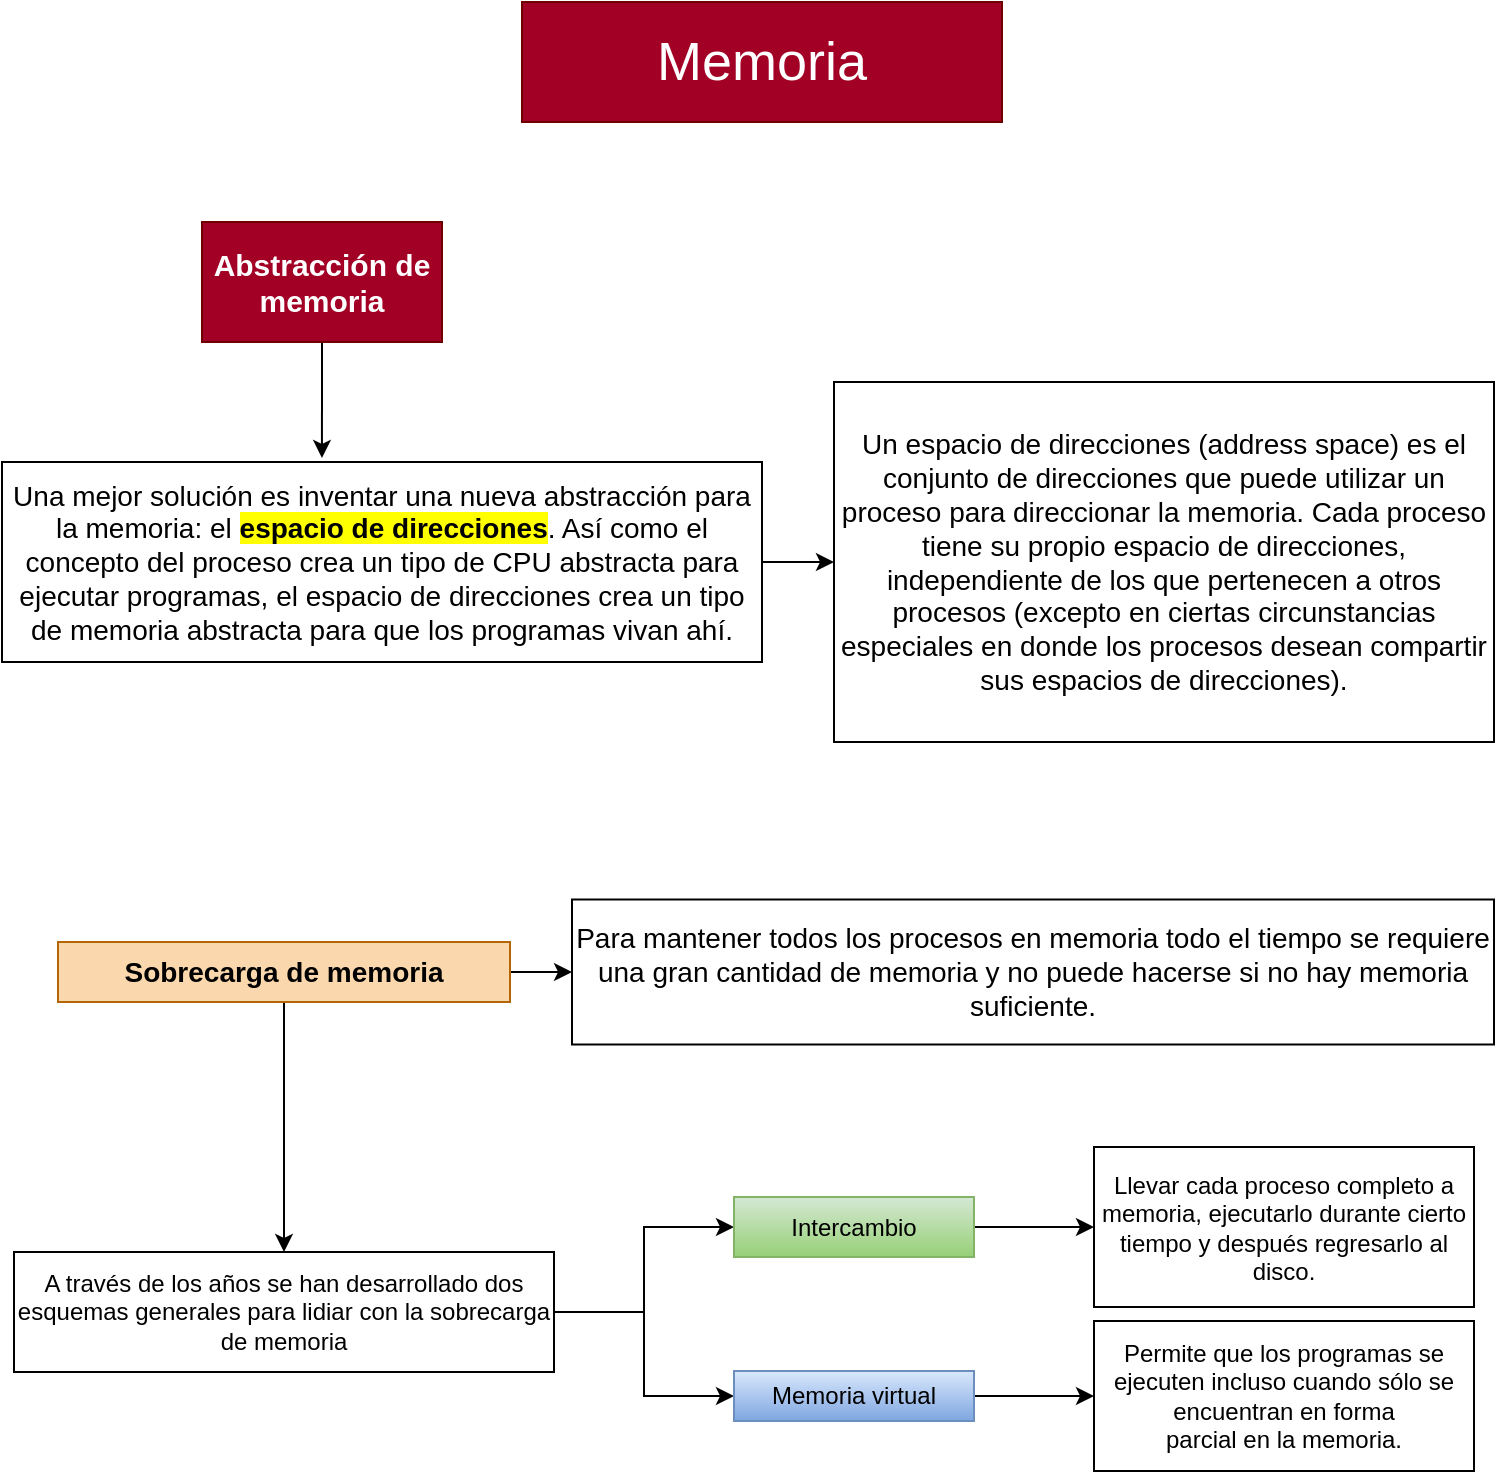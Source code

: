 <mxfile version="21.3.2" type="github" pages="5">
  <diagram id="xX3T-Diw_sW6EzM1j-1P" name="Página-0">
    <mxGraphModel dx="839" dy="492" grid="1" gridSize="10" guides="1" tooltips="1" connect="1" arrows="1" fold="1" page="1" pageScale="1" pageWidth="827" pageHeight="1169" math="0" shadow="0">
      <root>
        <mxCell id="0" />
        <mxCell id="1" parent="0" />
        <mxCell id="rwA8NQrtSgX2U3dSOrHM-6" style="edgeStyle=orthogonalEdgeStyle;rounded=0;orthogonalLoop=1;jettySize=auto;html=1;exitX=1;exitY=0.5;exitDx=0;exitDy=0;" parent="1" source="rwA8NQrtSgX2U3dSOrHM-2" target="rwA8NQrtSgX2U3dSOrHM-5" edge="1">
          <mxGeometry relative="1" as="geometry" />
        </mxCell>
        <mxCell id="rwA8NQrtSgX2U3dSOrHM-2" value="Una mejor solución es inventar una nueva abstracción para la memoria: el &lt;b style=&quot;background-color: rgb(255, 255, 0);&quot;&gt;espacio de direcciones&lt;/b&gt;. Así como el concepto del proceso crea un tipo de CPU abstracta para ejecutar programas, el espacio de direcciones crea un tipo de memoria abstracta para que los programas vivan ahí. &lt;br&gt;" style="text;html=1;strokeColor=default;fillColor=default;align=center;verticalAlign=middle;whiteSpace=wrap;rounded=0;fontSize=14;" parent="1" vertex="1">
          <mxGeometry x="34" y="260" width="380" height="100" as="geometry" />
        </mxCell>
        <mxCell id="rwA8NQrtSgX2U3dSOrHM-7" style="edgeStyle=orthogonalEdgeStyle;rounded=0;orthogonalLoop=1;jettySize=auto;html=1;exitX=0.5;exitY=1;exitDx=0;exitDy=0;entryX=0.421;entryY=-0.02;entryDx=0;entryDy=0;entryPerimeter=0;" parent="1" source="rwA8NQrtSgX2U3dSOrHM-3" target="rwA8NQrtSgX2U3dSOrHM-2" edge="1">
          <mxGeometry relative="1" as="geometry" />
        </mxCell>
        <mxCell id="rwA8NQrtSgX2U3dSOrHM-3" value="Abstracción de memoria" style="rounded=0;whiteSpace=wrap;html=1;fillColor=#a20025;fontColor=#ffffff;strokeColor=#6F0000;fontStyle=1;fontSize=15;" parent="1" vertex="1">
          <mxGeometry x="134" y="140" width="120" height="60" as="geometry" />
        </mxCell>
        <mxCell id="rwA8NQrtSgX2U3dSOrHM-5" value="Un&amp;nbsp;espacio de direcciones&amp;nbsp;&lt;span style=&quot;border-color: var(--border-color);&quot; class=&quot;fontstyle0&quot;&gt;(&lt;/span&gt;&lt;span style=&quot;border-color: var(--border-color);&quot; class=&quot;fontstyle3&quot;&gt;address space&lt;/span&gt;&lt;span style=&quot;border-color: var(--border-color);&quot; class=&quot;fontstyle0&quot;&gt;) es el conjunto de direcciones que puede utilizar un proceso para direccionar la memoria. Cada proceso tiene su propio espacio de direcciones, independiente de los que pertenecen a otros procesos (excepto en ciertas circunstancias especiales en donde los procesos desean compartir sus espacios de direcciones).&lt;/span&gt;" style="text;html=1;strokeColor=default;fillColor=default;align=center;verticalAlign=middle;whiteSpace=wrap;rounded=0;fontSize=14;" parent="1" vertex="1">
          <mxGeometry x="450" y="220" width="330" height="180" as="geometry" />
        </mxCell>
        <mxCell id="rwA8NQrtSgX2U3dSOrHM-8" value="&lt;font style=&quot;font-size: 27px;&quot;&gt;Memoria&lt;/font&gt;" style="rounded=0;whiteSpace=wrap;html=1;fillColor=#a20025;fontColor=#ffffff;strokeColor=#6F0000;" parent="1" vertex="1">
          <mxGeometry x="294" y="30" width="240" height="60" as="geometry" />
        </mxCell>
        <mxCell id="31qnCGlo_nlkCCPrF5Vb-4" value="" style="edgeStyle=orthogonalEdgeStyle;rounded=0;orthogonalLoop=1;jettySize=auto;html=1;" edge="1" parent="1" source="31qnCGlo_nlkCCPrF5Vb-1" target="31qnCGlo_nlkCCPrF5Vb-3">
          <mxGeometry relative="1" as="geometry" />
        </mxCell>
        <mxCell id="31qnCGlo_nlkCCPrF5Vb-6" value="" style="edgeStyle=orthogonalEdgeStyle;rounded=0;orthogonalLoop=1;jettySize=auto;html=1;" edge="1" parent="1" source="31qnCGlo_nlkCCPrF5Vb-1" target="31qnCGlo_nlkCCPrF5Vb-5">
          <mxGeometry relative="1" as="geometry" />
        </mxCell>
        <mxCell id="31qnCGlo_nlkCCPrF5Vb-1" value="A través de los años se han desarrollado dos esquemas generales para lidiar con la sobrecarga de memoria &lt;br/&gt;" style="rounded=0;whiteSpace=wrap;html=1;" vertex="1" parent="1">
          <mxGeometry x="40" y="655" width="270" height="60" as="geometry" />
        </mxCell>
        <mxCell id="31qnCGlo_nlkCCPrF5Vb-12" value="" style="edgeStyle=orthogonalEdgeStyle;rounded=0;orthogonalLoop=1;jettySize=auto;html=1;" edge="1" parent="1" source="31qnCGlo_nlkCCPrF5Vb-2" target="31qnCGlo_nlkCCPrF5Vb-11">
          <mxGeometry relative="1" as="geometry" />
        </mxCell>
        <mxCell id="31qnCGlo_nlkCCPrF5Vb-13" style="edgeStyle=orthogonalEdgeStyle;rounded=0;orthogonalLoop=1;jettySize=auto;html=1;exitX=0.5;exitY=1;exitDx=0;exitDy=0;entryX=0.5;entryY=0;entryDx=0;entryDy=0;" edge="1" parent="1" source="31qnCGlo_nlkCCPrF5Vb-2" target="31qnCGlo_nlkCCPrF5Vb-1">
          <mxGeometry relative="1" as="geometry" />
        </mxCell>
        <mxCell id="31qnCGlo_nlkCCPrF5Vb-2" value="Sobrecarga de memoria" style="text;html=1;strokeColor=#b46504;fillColor=#fad7ac;align=center;verticalAlign=middle;whiteSpace=wrap;rounded=0;fontSize=14;fontStyle=1" vertex="1" parent="1">
          <mxGeometry x="62" y="500" width="226" height="30" as="geometry" />
        </mxCell>
        <mxCell id="31qnCGlo_nlkCCPrF5Vb-8" style="edgeStyle=orthogonalEdgeStyle;rounded=0;orthogonalLoop=1;jettySize=auto;html=1;exitX=1;exitY=0.5;exitDx=0;exitDy=0;" edge="1" parent="1" source="31qnCGlo_nlkCCPrF5Vb-3" target="31qnCGlo_nlkCCPrF5Vb-7">
          <mxGeometry relative="1" as="geometry" />
        </mxCell>
        <mxCell id="31qnCGlo_nlkCCPrF5Vb-3" value="Intercambio" style="whiteSpace=wrap;html=1;rounded=0;fillColor=#d5e8d4;strokeColor=#82b366;gradientColor=#97d077;" vertex="1" parent="1">
          <mxGeometry x="400" y="627.5" width="120" height="30" as="geometry" />
        </mxCell>
        <mxCell id="31qnCGlo_nlkCCPrF5Vb-10" style="edgeStyle=orthogonalEdgeStyle;rounded=0;orthogonalLoop=1;jettySize=auto;html=1;exitX=1;exitY=0.5;exitDx=0;exitDy=0;" edge="1" parent="1" source="31qnCGlo_nlkCCPrF5Vb-5" target="31qnCGlo_nlkCCPrF5Vb-9">
          <mxGeometry relative="1" as="geometry" />
        </mxCell>
        <mxCell id="31qnCGlo_nlkCCPrF5Vb-5" value="Memoria virtual" style="whiteSpace=wrap;html=1;rounded=0;fillColor=#dae8fc;strokeColor=#6c8ebf;gradientColor=#7ea6e0;" vertex="1" parent="1">
          <mxGeometry x="400" y="714.5" width="120" height="25" as="geometry" />
        </mxCell>
        <mxCell id="31qnCGlo_nlkCCPrF5Vb-7" value="Llevar cada proceso completo a memoria, ejecutarlo durante cierto tiempo y después regresarlo al disco." style="whiteSpace=wrap;html=1;rounded=0;" vertex="1" parent="1">
          <mxGeometry x="580" y="602.5" width="190" height="80" as="geometry" />
        </mxCell>
        <mxCell id="31qnCGlo_nlkCCPrF5Vb-9" value="Permite que los programas se ejecuten incluso cuando sólo se encuentran en forma&lt;br&gt;parcial en la memoria. " style="whiteSpace=wrap;html=1;rounded=0;" vertex="1" parent="1">
          <mxGeometry x="580" y="689.5" width="190" height="75" as="geometry" />
        </mxCell>
        <mxCell id="31qnCGlo_nlkCCPrF5Vb-11" value="Para mantener todos los procesos en memoria todo el tiempo se requiere una gran cantidad de memoria y no puede hacerse si no hay memoria suficiente." style="whiteSpace=wrap;html=1;fontSize=14;rounded=0;fontStyle=0;fillColor=default;" vertex="1" parent="1">
          <mxGeometry x="319" y="478.75" width="461" height="72.5" as="geometry" />
        </mxCell>
      </root>
    </mxGraphModel>
  </diagram>
  <diagram name="Página-1" id="Nm0uC9RnBJCZ1rB6JZC-">
    <mxGraphModel dx="839" dy="492" grid="1" gridSize="10" guides="1" tooltips="1" connect="1" arrows="1" fold="1" page="1" pageScale="1" pageWidth="827" pageHeight="1169" math="0" shadow="0">
      <root>
        <mxCell id="0" />
        <mxCell id="1" parent="0" />
        <mxCell id="eljkDkrcAiI4HZhlrct5-1" value="&lt;font style=&quot;font-size: 20px;&quot;&gt;&lt;b style=&quot;font-size: 20px;&quot;&gt;&lt;span style=&quot;font-size: 20px;&quot;&gt;Administración de memoria&lt;/span&gt;&lt;/b&gt;&lt;/font&gt;" style="text;html=1;strokeColor=#6F0000;fillColor=#a20025;align=center;verticalAlign=middle;whiteSpace=wrap;rounded=0;fontColor=#ffffff;fontSize=20;" parent="1" vertex="1">
          <mxGeometry x="220" y="40" width="371" height="50" as="geometry" />
        </mxCell>
        <mxCell id="eljkDkrcAiI4HZhlrct5-4" style="edgeStyle=orthogonalEdgeStyle;rounded=0;orthogonalLoop=1;jettySize=auto;html=1;exitX=1;exitY=0.5;exitDx=0;exitDy=0;" parent="1" source="eljkDkrcAiI4HZhlrct5-2" target="eljkDkrcAiI4HZhlrct5-3" edge="1">
          <mxGeometry relative="1" as="geometry" />
        </mxCell>
        <mxCell id="eljkDkrcAiI4HZhlrct5-2" value="Memoria virtual" style="rounded=0;whiteSpace=wrap;html=1;fillColor=#fad7ac;strokeColor=#b46504;fontSize=14;fontStyle=1" parent="1" vertex="1">
          <mxGeometry x="40" y="120" width="120" height="40" as="geometry" />
        </mxCell>
        <mxCell id="s4GA2nrKIdpl0DyFK8-1-7" style="edgeStyle=orthogonalEdgeStyle;rounded=0;orthogonalLoop=1;jettySize=auto;html=1;exitX=1;exitY=0.5;exitDx=0;exitDy=0;" edge="1" parent="1" source="eljkDkrcAiI4HZhlrct5-3" target="m4izKbtvh7duc2V27hQV-2">
          <mxGeometry relative="1" as="geometry" />
        </mxCell>
        <mxCell id="eljkDkrcAiI4HZhlrct5-3" value="Cada programa tiene su propio espacio de direcciones, el cual se divide en trozos llamados &lt;b style=&quot;font-size: 13px;&quot;&gt;&lt;span style=&quot;background-color: rgb(255, 255, 0); font-size: 13px;&quot;&gt;páginas&lt;/span&gt;.&lt;/b&gt;&amp;nbsp;" style="rounded=0;whiteSpace=wrap;html=1;fontSize=13;" parent="1" vertex="1">
          <mxGeometry x="210" y="115" width="260" height="50" as="geometry" />
        </mxCell>
        <mxCell id="m4izKbtvh7duc2V27hQV-1" value="Cuando el programa hace referencia a una parte de su espacio de direcciones que &lt;span class=&quot;fontstyle2&quot; style=&quot;font-size: 13px;&quot;&gt;no &lt;/span&gt;&lt;span class=&quot;fontstyle0&quot; style=&quot;font-size: 13px;&quot;&gt;está en la memoria física, el sistema operativo recibe una alerta para buscar la parte faltante y volver a ejecutar la instrucción que falló&lt;/span&gt; " style="rounded=0;whiteSpace=wrap;html=1;fontSize=13;" vertex="1" parent="1">
          <mxGeometry x="150" y="187.5" width="320" height="100" as="geometry" />
        </mxCell>
        <mxCell id="s4GA2nrKIdpl0DyFK8-1-8" style="edgeStyle=orthogonalEdgeStyle;rounded=0;orthogonalLoop=1;jettySize=auto;html=1;exitX=0.5;exitY=1;exitDx=0;exitDy=0;entryX=0.5;entryY=0;entryDx=0;entryDy=0;" edge="1" parent="1" source="m4izKbtvh7duc2V27hQV-2" target="m4izKbtvh7duc2V27hQV-4">
          <mxGeometry relative="1" as="geometry" />
        </mxCell>
        <mxCell id="m4izKbtvh7duc2V27hQV-2" value="Cada página es un rango contiguo de direcciones &lt;br style=&quot;font-size: 13px;&quot;&gt;" style="rounded=0;whiteSpace=wrap;html=1;fontSize=13;" vertex="1" parent="1">
          <mxGeometry x="540" y="115" width="180" height="50" as="geometry" />
        </mxCell>
        <mxCell id="s4GA2nrKIdpl0DyFK8-1-9" style="edgeStyle=orthogonalEdgeStyle;rounded=0;orthogonalLoop=1;jettySize=auto;html=1;exitX=0;exitY=0.5;exitDx=0;exitDy=0;entryX=1;entryY=0.5;entryDx=0;entryDy=0;" edge="1" parent="1" source="m4izKbtvh7duc2V27hQV-4" target="m4izKbtvh7duc2V27hQV-1">
          <mxGeometry relative="1" as="geometry" />
        </mxCell>
        <mxCell id="m4izKbtvh7duc2V27hQV-4" value="Se asocian a la memoria física, pero no todas tienen que estar en la memoria física para poder ejecutar el programa " style="rounded=0;whiteSpace=wrap;html=1;fontSize=13;" vertex="1" parent="1">
          <mxGeometry x="520" y="200" width="215" height="75" as="geometry" />
        </mxCell>
        <mxCell id="sJCHCwhLiSYqByzaOlav-3" value="" style="shape=cylinder3;whiteSpace=wrap;html=1;boundedLbl=1;backgroundOutline=1;size=15;" vertex="1" parent="1">
          <mxGeometry x="200" y="520" width="60" height="80" as="geometry" />
        </mxCell>
        <mxCell id="sJCHCwhLiSYqByzaOlav-4" value="" style="endArrow=none;dashed=1;html=1;dashPattern=1 3;strokeWidth=2;rounded=0;" edge="1" parent="1">
          <mxGeometry width="50" height="50" relative="1" as="geometry">
            <mxPoint x="170" y="640" as="sourcePoint" />
            <mxPoint x="200" y="585" as="targetPoint" />
          </mxGeometry>
        </mxCell>
        <mxCell id="sJCHCwhLiSYqByzaOlav-5" value="" style="endArrow=none;dashed=1;html=1;dashPattern=1 3;strokeWidth=2;rounded=0;" edge="1" parent="1">
          <mxGeometry width="50" height="50" relative="1" as="geometry">
            <mxPoint x="290" y="640" as="sourcePoint" />
            <mxPoint x="260" y="585" as="targetPoint" />
          </mxGeometry>
        </mxCell>
        <mxCell id="sJCHCwhLiSYqByzaOlav-6" value="" style="whiteSpace=wrap;html=1;aspect=fixed;" vertex="1" parent="1">
          <mxGeometry x="170" y="640" width="120" height="120" as="geometry" />
        </mxCell>
        <mxCell id="sJCHCwhLiSYqByzaOlav-7" value="" style="endArrow=none;html=1;rounded=0;" edge="1" parent="1">
          <mxGeometry width="50" height="50" relative="1" as="geometry">
            <mxPoint x="170" y="660" as="sourcePoint" />
            <mxPoint x="290" y="660" as="targetPoint" />
          </mxGeometry>
        </mxCell>
        <mxCell id="sJCHCwhLiSYqByzaOlav-8" value="" style="endArrow=none;html=1;rounded=0;" edge="1" parent="1">
          <mxGeometry width="50" height="50" relative="1" as="geometry">
            <mxPoint x="169.5" y="680" as="sourcePoint" />
            <mxPoint x="289.5" y="680" as="targetPoint" />
          </mxGeometry>
        </mxCell>
        <mxCell id="sJCHCwhLiSYqByzaOlav-9" value="" style="endArrow=none;html=1;rounded=0;" edge="1" parent="1">
          <mxGeometry width="50" height="50" relative="1" as="geometry">
            <mxPoint x="170" y="699.5" as="sourcePoint" />
            <mxPoint x="290" y="699.5" as="targetPoint" />
          </mxGeometry>
        </mxCell>
        <mxCell id="sJCHCwhLiSYqByzaOlav-10" value="" style="endArrow=none;html=1;rounded=0;" edge="1" parent="1">
          <mxGeometry width="50" height="50" relative="1" as="geometry">
            <mxPoint x="170" y="720" as="sourcePoint" />
            <mxPoint x="290" y="720" as="targetPoint" />
          </mxGeometry>
        </mxCell>
        <mxCell id="sJCHCwhLiSYqByzaOlav-11" value="" style="endArrow=none;html=1;rounded=0;" edge="1" parent="1">
          <mxGeometry width="50" height="50" relative="1" as="geometry">
            <mxPoint x="170" y="740" as="sourcePoint" />
            <mxPoint x="290" y="740" as="targetPoint" />
          </mxGeometry>
        </mxCell>
        <mxCell id="sJCHCwhLiSYqByzaOlav-12" value="HDD" style="text;html=1;strokeColor=#9673a6;fillColor=#e1d5e7;align=center;verticalAlign=middle;whiteSpace=wrap;rounded=0;" vertex="1" parent="1">
          <mxGeometry x="200" y="555" width="60" height="30" as="geometry" />
        </mxCell>
        <mxCell id="sJCHCwhLiSYqByzaOlav-13" value="Espacio virtual o lógico" style="text;html=1;strokeColor=none;fillColor=none;align=center;verticalAlign=middle;whiteSpace=wrap;rounded=0;fontSize=14;fontStyle=5" vertex="1" parent="1">
          <mxGeometry x="150" y="480" width="160" height="30" as="geometry" />
        </mxCell>
        <mxCell id="sJCHCwhLiSYqByzaOlav-15" value="Espacio físico" style="text;html=1;strokeColor=none;fillColor=none;align=center;verticalAlign=middle;whiteSpace=wrap;rounded=0;fontSize=14;fontStyle=5" vertex="1" parent="1">
          <mxGeometry x="530" y="480" width="160" height="30" as="geometry" />
        </mxCell>
        <mxCell id="sJCHCwhLiSYqByzaOlav-16" value="" style="whiteSpace=wrap;html=1;aspect=fixed;" vertex="1" parent="1">
          <mxGeometry x="550.25" y="560" width="120" height="120" as="geometry" />
        </mxCell>
        <mxCell id="sJCHCwhLiSYqByzaOlav-17" value="" style="endArrow=none;html=1;rounded=0;" edge="1" parent="1">
          <mxGeometry width="50" height="50" relative="1" as="geometry">
            <mxPoint x="550.25" y="580" as="sourcePoint" />
            <mxPoint x="670.25" y="580" as="targetPoint" />
          </mxGeometry>
        </mxCell>
        <mxCell id="sJCHCwhLiSYqByzaOlav-18" value="" style="endArrow=none;html=1;rounded=0;" edge="1" parent="1">
          <mxGeometry width="50" height="50" relative="1" as="geometry">
            <mxPoint x="549.75" y="600" as="sourcePoint" />
            <mxPoint x="669.75" y="600" as="targetPoint" />
          </mxGeometry>
        </mxCell>
        <mxCell id="sJCHCwhLiSYqByzaOlav-19" value="" style="endArrow=none;html=1;rounded=0;" edge="1" parent="1">
          <mxGeometry width="50" height="50" relative="1" as="geometry">
            <mxPoint x="550.25" y="619.5" as="sourcePoint" />
            <mxPoint x="670.25" y="619.5" as="targetPoint" />
          </mxGeometry>
        </mxCell>
        <mxCell id="sJCHCwhLiSYqByzaOlav-20" value="" style="endArrow=none;html=1;rounded=0;" edge="1" parent="1">
          <mxGeometry width="50" height="50" relative="1" as="geometry">
            <mxPoint x="550.25" y="640" as="sourcePoint" />
            <mxPoint x="670.25" y="640" as="targetPoint" />
          </mxGeometry>
        </mxCell>
        <mxCell id="sJCHCwhLiSYqByzaOlav-21" value="" style="endArrow=none;html=1;rounded=0;" edge="1" parent="1">
          <mxGeometry width="50" height="50" relative="1" as="geometry">
            <mxPoint x="550.25" y="660" as="sourcePoint" />
            <mxPoint x="670.25" y="660" as="targetPoint" />
          </mxGeometry>
        </mxCell>
        <mxCell id="sJCHCwhLiSYqByzaOlav-23" value="RAM" style="text;html=1;strokeColor=#d6b656;fillColor=#fff2cc;align=center;verticalAlign=middle;whiteSpace=wrap;rounded=0;fontStyle=4" vertex="1" parent="1">
          <mxGeometry x="580" y="515" width="60" height="30" as="geometry" />
        </mxCell>
        <mxCell id="sJCHCwhLiSYqByzaOlav-24" value="Marcos" style="text;html=1;strokeColor=#d6b656;fillColor=#fff2cc;align=center;verticalAlign=middle;whiteSpace=wrap;rounded=0;" vertex="1" parent="1">
          <mxGeometry x="470" y="555" width="60" height="30" as="geometry" />
        </mxCell>
        <mxCell id="sJCHCwhLiSYqByzaOlav-25" value="Páginas" style="text;html=1;strokeColor=#9673a6;fillColor=#e1d5e7;align=center;verticalAlign=middle;whiteSpace=wrap;rounded=0;" vertex="1" parent="1">
          <mxGeometry x="310" y="640" width="60" height="30" as="geometry" />
        </mxCell>
        <mxCell id="sJCHCwhLiSYqByzaOlav-26" value="X KB = X * 2^10B&amp;nbsp; &lt;span style=&quot;white-space: pre;&quot;&gt; &lt;/span&gt;&amp;nbsp;&lt;span style=&quot;white-space: pre;&quot;&gt; &lt;/span&gt;X MB = X * 2^20B &lt;span style=&quot;white-space: pre;&quot;&gt; &lt;span style=&quot;white-space: pre;&quot;&gt; &lt;/span&gt;&lt;/span&gt; X GB = X * 2^30B&amp;nbsp;" style="text;html=1;align=center;verticalAlign=middle;whiteSpace=wrap;rounded=0;strokeColor=default;fillColor=default;" vertex="1" parent="1">
          <mxGeometry x="180" y="1085" width="580" height="40" as="geometry" />
        </mxCell>
        <mxCell id="sJCHCwhLiSYqByzaOlav-27" value="NOTA:" style="rounded=0;whiteSpace=wrap;html=1;fillColor=#ffff88;strokeColor=#36393d;dashed=1;dashPattern=8 8;fontStyle=1" vertex="1" parent="1">
          <mxGeometry x="40" y="1085" width="120" height="30" as="geometry" />
        </mxCell>
        <mxCell id="sJCHCwhLiSYqByzaOlav-28" value="" style="endArrow=none;html=1;rounded=0;dashed=1;dashPattern=12 12;" edge="1" parent="1">
          <mxGeometry width="50" height="50" relative="1" as="geometry">
            <mxPoint x="40" y="1065" as="sourcePoint" />
            <mxPoint x="800" y="1065" as="targetPoint" />
          </mxGeometry>
        </mxCell>
        <mxCell id="sJCHCwhLiSYqByzaOlav-29" style="edgeStyle=orthogonalEdgeStyle;rounded=0;orthogonalLoop=1;jettySize=auto;html=1;exitX=0.5;exitY=1;exitDx=0;exitDy=0;entryX=0;entryY=0.5;entryDx=0;entryDy=0;" edge="1" parent="1" source="sJCHCwhLiSYqByzaOlav-31" target="sJCHCwhLiSYqByzaOlav-33">
          <mxGeometry relative="1" as="geometry" />
        </mxCell>
        <mxCell id="sJCHCwhLiSYqByzaOlav-30" style="edgeStyle=orthogonalEdgeStyle;rounded=0;orthogonalLoop=1;jettySize=auto;html=1;exitX=1;exitY=0.5;exitDx=0;exitDy=0;entryX=0;entryY=0.5;entryDx=0;entryDy=0;" edge="1" parent="1" source="sJCHCwhLiSYqByzaOlav-31" target="sJCHCwhLiSYqByzaOlav-32">
          <mxGeometry relative="1" as="geometry" />
        </mxCell>
        <mxCell id="sJCHCwhLiSYqByzaOlav-31" value="Paginación" style="rounded=0;whiteSpace=wrap;html=1;fillColor=#a20025;fontColor=#ffffff;strokeColor=#6F0000;fontSize=13;fontStyle=1" vertex="1" parent="1">
          <mxGeometry x="69" y="350" width="120" height="40" as="geometry" />
        </mxCell>
        <mxCell id="sJCHCwhLiSYqByzaOlav-32" value="&lt;span style=&quot;font-weight: normal; font-size: 14px;&quot;&gt;El espacio de direcciones virtuales se divide en unidades de tamaño fijo llamadas páginas. Las unidades correspondientes en la memoria física se llaman marcos de página.&lt;/span&gt;" style="rounded=0;whiteSpace=wrap;html=1;fontSize=14;fontStyle=1" vertex="1" parent="1">
          <mxGeometry x="259" y="340" width="500" height="60" as="geometry" />
        </mxCell>
        <mxCell id="sJCHCwhLiSYqByzaOlav-33" value="Las transferencias entre la RAM y el disco siempre son en páginas completas. &lt;br style=&quot;font-size: 14px;&quot;&gt;" style="text;html=1;strokeColor=default;fillColor=default;align=center;verticalAlign=middle;whiteSpace=wrap;rounded=0;fontSize=14;" vertex="1" parent="1">
          <mxGeometry x="269" y="410" width="370" height="40" as="geometry" />
        </mxCell>
        <mxCell id="sJCHCwhLiSYqByzaOlav-34" value="" style="endArrow=none;html=1;rounded=0;dashed=1;dashPattern=12 12;" edge="1" parent="1">
          <mxGeometry width="50" height="50" relative="1" as="geometry">
            <mxPoint x="40" y="320" as="sourcePoint" />
            <mxPoint x="800" y="320" as="targetPoint" />
          </mxGeometry>
        </mxCell>
        <mxCell id="sJCHCwhLiSYqByzaOlav-38" style="edgeStyle=orthogonalEdgeStyle;rounded=0;orthogonalLoop=1;jettySize=auto;html=1;exitX=1;exitY=0.5;exitDx=0;exitDy=0;entryX=0;entryY=0.5;entryDx=0;entryDy=0;" edge="1" parent="1" source="sJCHCwhLiSYqByzaOlav-35" target="sJCHCwhLiSYqByzaOlav-36">
          <mxGeometry relative="1" as="geometry" />
        </mxCell>
        <mxCell id="s4GA2nrKIdpl0DyFK8-1-3" style="edgeStyle=orthogonalEdgeStyle;rounded=0;orthogonalLoop=1;jettySize=auto;html=1;exitX=0.5;exitY=1;exitDx=0;exitDy=0;entryX=0;entryY=0.5;entryDx=0;entryDy=0;" edge="1" parent="1" source="sJCHCwhLiSYqByzaOlav-35" target="s4GA2nrKIdpl0DyFK8-1-1">
          <mxGeometry relative="1" as="geometry" />
        </mxCell>
        <mxCell id="sJCHCwhLiSYqByzaOlav-35" value="Tabla de página" style="text;html=1;strokeColor=#d79b00;fillColor=#ffe6cc;align=center;verticalAlign=middle;whiteSpace=wrap;rounded=0;fontSize=14;fontStyle=1;rotation=0;horizontal=1;" vertex="1" parent="1">
          <mxGeometry x="40" y="815" width="120" height="50" as="geometry" />
        </mxCell>
        <mxCell id="sJCHCwhLiSYqByzaOlav-36" value="Muestra las asociaciones actuales entre direcciones físicas y virtuales.&amp;nbsp;Asocia páginas virtuales a los marcos de página.&lt;br&gt;&amp;nbsp;Dentro de la MMU." style="text;html=1;strokeColor=default;fillColor=default;align=center;verticalAlign=middle;whiteSpace=wrap;rounded=0;fontSize=14;fontStyle=0;rotation=0;horizontal=1;" vertex="1" parent="1">
          <mxGeometry x="200" y="800" width="310" height="80" as="geometry" />
        </mxCell>
        <mxCell id="sJCHCwhLiSYqByzaOlav-44" style="edgeStyle=orthogonalEdgeStyle;rounded=0;orthogonalLoop=1;jettySize=auto;html=1;exitX=1;exitY=0.5;exitDx=0;exitDy=0;" edge="1" parent="1" source="sJCHCwhLiSYqByzaOlav-42" target="sJCHCwhLiSYqByzaOlav-43">
          <mxGeometry relative="1" as="geometry" />
        </mxCell>
        <mxCell id="sJCHCwhLiSYqByzaOlav-42" value="MMU" style="text;html=1;strokeColor=#d79b00;fillColor=#ffe6cc;align=center;verticalAlign=middle;whiteSpace=wrap;rounded=0;fontSize=14;fontStyle=1;rotation=0;horizontal=1;" vertex="1" parent="1">
          <mxGeometry x="560" y="810" width="70" height="50" as="geometry" />
        </mxCell>
        <mxCell id="sJCHCwhLiSYqByzaOlav-46" style="edgeStyle=orthogonalEdgeStyle;rounded=0;orthogonalLoop=1;jettySize=auto;html=1;exitX=0.5;exitY=1;exitDx=0;exitDy=0;" edge="1" parent="1" source="sJCHCwhLiSYqByzaOlav-43" target="sJCHCwhLiSYqByzaOlav-45">
          <mxGeometry relative="1" as="geometry" />
        </mxCell>
        <mxCell id="sJCHCwhLiSYqByzaOlav-43" value="&lt;span style=&quot;font-weight: normal;&quot;&gt;Unidad de administración de memoria&lt;/span&gt;" style="text;html=1;align=center;verticalAlign=middle;whiteSpace=wrap;rounded=0;fontSize=14;fontStyle=1;rotation=0;horizontal=1;strokeColor=default;fillColor=default;" vertex="1" parent="1">
          <mxGeometry x="655" y="810" width="135" height="50" as="geometry" />
        </mxCell>
        <mxCell id="sJCHCwhLiSYqByzaOlav-45" value="&lt;span style=&quot;font-weight: normal;&quot;&gt;Se encarga de la traducción y administración de las direcciones.&lt;/span&gt;" style="text;html=1;align=center;verticalAlign=middle;whiteSpace=wrap;rounded=0;fontSize=14;fontStyle=1;rotation=0;horizontal=1;strokeColor=default;fillColor=default;" vertex="1" parent="1">
          <mxGeometry x="655" y="890" width="135" height="110" as="geometry" />
        </mxCell>
        <mxCell id="s4GA2nrKIdpl0DyFK8-1-6" style="edgeStyle=orthogonalEdgeStyle;rounded=0;orthogonalLoop=1;jettySize=auto;html=1;entryX=0;entryY=0.5;entryDx=0;entryDy=0;" edge="1" parent="1" source="s4GA2nrKIdpl0DyFK8-1-1" target="s4GA2nrKIdpl0DyFK8-1-5">
          <mxGeometry relative="1" as="geometry" />
        </mxCell>
        <mxCell id="s4GA2nrKIdpl0DyFK8-1-1" value="&lt;span style=&quot;font-weight: normal; font-size: 14px;&quot;&gt;Cada entrada contiene:&amp;nbsp;&lt;br style=&quot;font-size: 14px;&quot;&gt;&lt;ul style=&quot;font-size: 14px;&quot;&gt;&lt;li style=&quot;font-size: 14px;&quot;&gt;&lt;span style=&quot;font-weight: normal; font-size: 14px;&quot;&gt;Número de marco&lt;/span&gt;&lt;/li&gt;&lt;li style=&quot;font-size: 14px;&quot;&gt;&lt;span style=&quot;font-weight: normal; font-size: 14px;&quot;&gt;Bit presente/ausente&lt;/span&gt;&lt;/li&gt;&lt;li style=&quot;font-size: 14px;&quot;&gt;&lt;span style=&quot;font-weight: normal; font-size: 14px;&quot;&gt;Bits de protección&lt;/span&gt;&lt;/li&gt;&lt;li style=&quot;font-size: 14px;&quot;&gt;&lt;span style=&quot;font-weight: normal; font-size: 14px;&quot;&gt;Bits de modificada y referenciada&lt;/span&gt;&lt;/li&gt;&lt;li style=&quot;font-size: 14px;&quot;&gt;&lt;span style=&quot;font-weight: normal; font-size: 14px;&quot;&gt;El último bit que permite deshabilitar el uso de la caché para la página&lt;/span&gt;&lt;/li&gt;&lt;/ul&gt;&lt;/span&gt;" style="text;html=1;align=left;verticalAlign=middle;whiteSpace=wrap;rounded=0;fontSize=14;fontStyle=1;rotation=0;horizontal=1;strokeColor=default;fillColor=default;" vertex="1" parent="1">
          <mxGeometry x="134" y="895" width="270" height="150" as="geometry" />
        </mxCell>
        <mxCell id="s4GA2nrKIdpl0DyFK8-1-5" value="La tabla de páginas sólo guarda la información que el hardware necesita para traducir una dirección virtual en una dirección física." style="text;html=1;strokeColor=#36393d;fillColor=#ffff88;align=center;verticalAlign=middle;whiteSpace=wrap;rounded=0;dashed=1;dashPattern=1 2;" vertex="1" parent="1">
          <mxGeometry x="425" y="920" width="185" height="100" as="geometry" />
        </mxCell>
        <mxCell id="s4GA2nrKIdpl0DyFK8-1-10" value="" style="endArrow=none;html=1;rounded=0;dashed=1;" edge="1" parent="1">
          <mxGeometry width="50" height="50" relative="1" as="geometry">
            <mxPoint x="40" y="479" as="sourcePoint" />
            <mxPoint x="800" y="479" as="targetPoint" />
          </mxGeometry>
        </mxCell>
        <mxCell id="s4GA2nrKIdpl0DyFK8-1-11" value="" style="endArrow=none;html=1;rounded=0;dashed=1;" edge="1" parent="1">
          <mxGeometry width="50" height="50" relative="1" as="geometry">
            <mxPoint x="40" y="778" as="sourcePoint" />
            <mxPoint x="800" y="778" as="targetPoint" />
          </mxGeometry>
        </mxCell>
      </root>
    </mxGraphModel>
  </diagram>
  <diagram id="FO3VhN4L7RLRFYbnFO5b" name="Página-2">
    <mxGraphModel dx="839" dy="492" grid="1" gridSize="10" guides="1" tooltips="1" connect="1" arrows="1" fold="1" page="1" pageScale="1" pageWidth="827" pageHeight="1169" math="0" shadow="0">
      <root>
        <mxCell id="0" />
        <mxCell id="1" parent="0" />
        <mxCell id="u8eRVmUPsow33GFepTV0-1" value="Ejemplo y explicación de paginación:&amp;nbsp;" style="text;html=1;strokeColor=default;fillColor=default;align=center;verticalAlign=middle;whiteSpace=wrap;rounded=0;fontSize=14;" vertex="1" parent="1">
          <mxGeometry x="30" y="50" width="270" height="50" as="geometry" />
        </mxCell>
        <mxCell id="u8eRVmUPsow33GFepTV0-2" value="En este ejemplo, tenemos una computadora que genera direcciones de 16 bits, desde 0 hasta 64 K. Éstas son las direcciones virtuales. Sin embargo, esta computadora sólo tiene 32 KB de memoria física. Así, aunque se pueden escribir programas de 64 KB, no se pueden cargar completos en memoria y ejecutarse. No obstante, una copia completa de la imagen básica de un programa, de hasta 64 KB, debe estar presente en el disco para que las partes se puedan traer a la memoria según sea necesario. El espacio de direcciones virtuales se divide en unidades de tamaño fijo llamadas &lt;span class=&quot;fontstyle2&quot; style=&quot;font-size: 14px;&quot;&gt;páginas&lt;/span&gt;&lt;span class=&quot;fontstyle0&quot; style=&quot;font-size: 14px;&quot;&gt;. Las unidades correspondientes en la memoria física se llaman &lt;/span&gt;&lt;span class=&quot;fontstyle2&quot; style=&quot;font-size: 14px;&quot;&gt;marcos de página&lt;/span&gt;&lt;span class=&quot;fontstyle0&quot; style=&quot;font-size: 14px;&quot;&gt;. Las páginas y los marcos de página por lo general son del mismo tamaño. En este ejemplo son de 4 KB, pero en sistemas reales se han utilizado tamaños de página desde 512 bytes hasta 64 KB. Con 64 KB de espacio de direcciones virtuales y 32 KB de memoria física obtenemos 16 páginas virtuales y 8 marcos de página. Las transferencias entre la RAM y el disco siempre son en páginas completas.&lt;/span&gt; " style="text;html=1;strokeColor=default;fillColor=default;align=left;verticalAlign=middle;whiteSpace=wrap;rounded=0;fontSize=14;horizontal=1;" vertex="1" parent="1">
          <mxGeometry x="30" y="120" width="760" height="190" as="geometry" />
        </mxCell>
        <mxCell id="u8eRVmUPsow33GFepTV0-3" value="El rango marcado de 0K a 4 K significa que las direcciones virtuales o físicas en esa página son de 0 a 4095. El rango de 4 K a 8 K se refiere a las&amp;nbsp;&lt;span class=&quot;fontstyle0&quot; style=&quot;font-size: 14px;&quot;&gt;direcciones de 4096 a 8191 y así en lo sucesivo. Cada página contiene exactamente 4096 direcciones que empiezan en un múltiplo de 4096 y terminan uno antes del múltiplo de 4096.&lt;br style=&quot;font-size: 14px;&quot;&gt;Por ejemplo, cuando el programa trata de acceder a la dirección 0 usando la instrucción&amp;nbsp;&lt;/span&gt;&lt;span class=&quot;fontstyle4&quot; style=&quot;font-size: 14px;&quot;&gt;MOV REG,0&amp;nbsp;&lt;/span&gt;&lt;span class=&quot;fontstyle0&quot; style=&quot;font-size: 14px;&quot;&gt;la dirección virtual 0 se envía a la MMU. La MMU ve que esta dirección virtual está en la página 0 (0 a 4095), que de acuerdo con su asociación es el marco de página 2 (8192 a 12287). Así, transforma la dirección en 8192 y envía la dirección 8192 al bus. &lt;u&gt;La memoria no sabe nada acerca de la MMU&lt;/u&gt; y sólo ve una petición para leer o escribir en la dirección 8192, la cual cumple. De esta manera, la MMU ha asociado efectivamente todas las direcciones virtuales entre 0 y 4095 sobre las direcciones físicas de 8192 a 12287.&lt;/span&gt; " style="text;html=1;strokeColor=default;fillColor=none;align=left;verticalAlign=middle;whiteSpace=wrap;rounded=0;fontSize=14;" vertex="1" parent="1">
          <mxGeometry x="30" y="350" width="700" height="200" as="geometry" />
        </mxCell>
        <mxCell id="g4HCm4ZqrK3GFBOuIf6F-9" value="" style="group;strokeColor=default;dashed=1;fillColor=default;" vertex="1" connectable="0" parent="1">
          <mxGeometry x="190" y="700" width="130" height="60" as="geometry" />
        </mxCell>
        <mxCell id="g4HCm4ZqrK3GFBOuIf6F-2" value="dir_log" style="text;html=1;strokeColor=none;fillColor=none;align=center;verticalAlign=middle;whiteSpace=wrap;rounded=0;" vertex="1" parent="g4HCm4ZqrK3GFBOuIf6F-9">
          <mxGeometry width="60" height="30" as="geometry" />
        </mxCell>
        <mxCell id="g4HCm4ZqrK3GFBOuIf6F-3" value="tam_pag" style="text;html=1;strokeColor=none;fillColor=none;align=center;verticalAlign=middle;whiteSpace=wrap;rounded=0;" vertex="1" parent="g4HCm4ZqrK3GFBOuIf6F-9">
          <mxGeometry x="68" width="60" height="30" as="geometry" />
        </mxCell>
        <mxCell id="g4HCm4ZqrK3GFBOuIf6F-4" value="d" style="text;html=1;strokeColor=none;fillColor=none;align=center;verticalAlign=middle;whiteSpace=wrap;rounded=0;" vertex="1" parent="g4HCm4ZqrK3GFBOuIf6F-9">
          <mxGeometry x="4" y="26" width="60" height="30" as="geometry" />
        </mxCell>
        <mxCell id="g4HCm4ZqrK3GFBOuIf6F-5" value="p" style="text;html=1;strokeColor=none;fillColor=none;align=center;verticalAlign=middle;whiteSpace=wrap;rounded=0;" vertex="1" parent="g4HCm4ZqrK3GFBOuIf6F-9">
          <mxGeometry x="69" y="26" width="60" height="30" as="geometry" />
        </mxCell>
        <mxCell id="g4HCm4ZqrK3GFBOuIf6F-6" value="" style="endArrow=none;html=1;rounded=0;" edge="1" parent="g4HCm4ZqrK3GFBOuIf6F-9">
          <mxGeometry width="50" height="50" relative="1" as="geometry">
            <mxPoint x="60" y="25" as="sourcePoint" />
            <mxPoint x="60" y="5" as="targetPoint" />
          </mxGeometry>
        </mxCell>
        <mxCell id="g4HCm4ZqrK3GFBOuIf6F-7" value="" style="endArrow=none;html=1;rounded=0;" edge="1" parent="g4HCm4ZqrK3GFBOuIf6F-9">
          <mxGeometry width="50" height="50" relative="1" as="geometry">
            <mxPoint x="60" y="26" as="sourcePoint" />
            <mxPoint x="130" y="26" as="targetPoint" />
          </mxGeometry>
        </mxCell>
        <mxCell id="g4HCm4ZqrK3GFBOuIf6F-8" value="" style="endArrow=none;html=1;rounded=0;" edge="1" parent="g4HCm4ZqrK3GFBOuIf6F-9">
          <mxGeometry width="50" height="50" relative="1" as="geometry">
            <mxPoint x="35" y="60" as="sourcePoint" />
            <mxPoint x="45" y="40" as="targetPoint" />
          </mxGeometry>
        </mxCell>
        <mxCell id="g4HCm4ZqrK3GFBOuIf6F-10" value="Para la práctica:" style="rounded=0;whiteSpace=wrap;html=1;fillColor=#ffff88;strokeColor=#36393d;dashed=1;dashPattern=8 8;fontStyle=1" vertex="1" parent="1">
          <mxGeometry x="50" y="630" width="120" height="30" as="geometry" />
        </mxCell>
        <mxCell id="g4HCm4ZqrK3GFBOuIf6F-11" value="Siempre en bytes" style="rounded=0;whiteSpace=wrap;html=1;fillColor=#ffff88;strokeColor=#36393d;dashed=1;dashPattern=8 8;fontStyle=1" vertex="1" parent="1">
          <mxGeometry x="195" y="770" width="120" height="30" as="geometry" />
        </mxCell>
        <mxCell id="g4HCm4ZqrK3GFBOuIf6F-13" value="Desplazamiento siempre menor a tam_pag o tam_marco. Si d es mayor, la dirección es incorrecta." style="rounded=0;whiteSpace=wrap;html=1;fillColor=#ffff88;strokeColor=#36393d;dashed=1;dashPattern=8 8;fontStyle=1" vertex="1" parent="1">
          <mxGeometry x="450" y="755" width="220" height="60" as="geometry" />
        </mxCell>
        <mxCell id="g4HCm4ZqrK3GFBOuIf6F-14" value="d &amp;lt; tam_pag&amp;nbsp;" style="text;html=1;strokeColor=default;fillColor=default;align=center;verticalAlign=middle;whiteSpace=wrap;rounded=0;dashed=1;" vertex="1" parent="1">
          <mxGeometry x="495" y="700" width="130" height="30" as="geometry" />
        </mxCell>
        <mxCell id="g4HCm4ZqrK3GFBOuIf6F-15" value="Para que exista correspondencia entre una dirección lógica y una física, sus desplazamientos tienen que ser iguales." style="rounded=0;whiteSpace=wrap;html=1;fillColor=#ffff88;strokeColor=#36393d;dashed=1;dashPattern=1 2;fontStyle=1;fontSize=13;" vertex="1" parent="1">
          <mxGeometry x="160" y="860" width="530" height="40" as="geometry" />
        </mxCell>
        <mxCell id="g4HCm4ZqrK3GFBOuIf6F-16" value="Dirección física = (tam_pag * número de marco) + desplazamiento" style="text;html=1;strokeColor=default;fillColor=default;align=center;verticalAlign=middle;whiteSpace=wrap;rounded=0;fontSize=14;" vertex="1" parent="1">
          <mxGeometry x="195" y="930" width="470" height="30" as="geometry" />
        </mxCell>
        <mxCell id="g4HCm4ZqrK3GFBOuIf6F-17" value="Dirección lógica:" style="text;html=1;align=center;verticalAlign=middle;whiteSpace=wrap;rounded=0;fontSize=14;fillColor=#d0cee2;strokeColor=#56517e;" vertex="1" parent="1">
          <mxGeometry x="60" y="1020" width="140" height="30" as="geometry" />
        </mxCell>
        <mxCell id="g4HCm4ZqrK3GFBOuIf6F-19" value="p&lt;span style=&quot;white-space: pre;&quot;&gt; &lt;/span&gt;&lt;span style=&quot;white-space: pre;&quot;&gt; &lt;/span&gt;d" style="rounded=0;whiteSpace=wrap;html=1;" vertex="1" parent="1">
          <mxGeometry x="220" y="1020" width="120" height="30" as="geometry" />
        </mxCell>
        <mxCell id="g4HCm4ZqrK3GFBOuIf6F-20" value="" style="endArrow=none;html=1;rounded=0;entryX=0.5;entryY=0;entryDx=0;entryDy=0;exitX=0.5;exitY=1;exitDx=0;exitDy=0;" edge="1" parent="1" source="g4HCm4ZqrK3GFBOuIf6F-19" target="g4HCm4ZqrK3GFBOuIf6F-19">
          <mxGeometry width="50" height="50" relative="1" as="geometry">
            <mxPoint x="350" y="910" as="sourcePoint" />
            <mxPoint x="400" y="860" as="targetPoint" />
          </mxGeometry>
        </mxCell>
        <mxCell id="g4HCm4ZqrK3GFBOuIf6F-21" value="m&lt;span style=&quot;white-space: pre;&quot;&gt; &lt;/span&gt;&lt;span style=&quot;white-space: pre;&quot;&gt; &lt;/span&gt;d" style="rounded=0;whiteSpace=wrap;html=1;" vertex="1" parent="1">
          <mxGeometry x="610" y="1020" width="120" height="30" as="geometry" />
        </mxCell>
        <mxCell id="g4HCm4ZqrK3GFBOuIf6F-22" value="Dirección física:" style="text;html=1;align=center;verticalAlign=middle;whiteSpace=wrap;rounded=0;fontSize=14;fillColor=#fad7ac;strokeColor=#b46504;" vertex="1" parent="1">
          <mxGeometry x="440" y="1020" width="140" height="30" as="geometry" />
        </mxCell>
        <mxCell id="g4HCm4ZqrK3GFBOuIf6F-23" value="" style="endArrow=none;html=1;rounded=0;entryX=0.5;entryY=0;entryDx=0;entryDy=0;exitX=0.5;exitY=1;exitDx=0;exitDy=0;" edge="1" parent="1" source="g4HCm4ZqrK3GFBOuIf6F-21" target="g4HCm4ZqrK3GFBOuIf6F-21">
          <mxGeometry width="50" height="50" relative="1" as="geometry">
            <mxPoint x="430" y="910" as="sourcePoint" />
            <mxPoint x="480" y="860" as="targetPoint" />
          </mxGeometry>
        </mxCell>
        <mxCell id="aw-82xF7XDFrR6vuIXrK-1" value="p = página&lt;span style=&quot;white-space: pre;&quot;&gt; &lt;/span&gt;m=marco&amp;nbsp;&lt;span style=&quot;white-space: pre;&quot;&gt; &lt;/span&gt;d=desplazamiento" style="text;html=1;strokeColor=default;fillColor=default;align=center;verticalAlign=middle;whiteSpace=wrap;rounded=0;" vertex="1" parent="1">
          <mxGeometry x="200" y="630" width="300" height="30" as="geometry" />
        </mxCell>
        <mxCell id="aw-82xF7XDFrR6vuIXrK-2" value="Utilizamos tam_pag = tam_marco" style="text;html=1;strokeColor=default;fillColor=default;align=center;verticalAlign=middle;whiteSpace=wrap;rounded=0;" vertex="1" parent="1">
          <mxGeometry x="530" y="630" width="230" height="30" as="geometry" />
        </mxCell>
      </root>
    </mxGraphModel>
  </diagram>
  <diagram id="pAnZYnVo_QOP7w1gya8p" name="Página-4">
    <mxGraphModel dx="839" dy="492" grid="1" gridSize="10" guides="1" tooltips="1" connect="1" arrows="1" fold="1" page="1" pageScale="1" pageWidth="827" pageHeight="1169" math="0" shadow="0">
      <root>
        <mxCell id="0" />
        <mxCell id="1" parent="0" />
        <mxCell id="_54w1vy_I6KUnofhwru--1" value="Algoritmos de intercambio:" style="text;html=1;align=center;verticalAlign=middle;whiteSpace=wrap;rounded=0;fontStyle=1;fontSize=16;fillColor=default;strokeColor=default;" vertex="1" parent="1">
          <mxGeometry x="40" y="50" width="260" height="30" as="geometry" />
        </mxCell>
        <mxCell id="_54w1vy_I6KUnofhwru--4" style="edgeStyle=orthogonalEdgeStyle;rounded=0;orthogonalLoop=1;jettySize=auto;html=1;exitX=1;exitY=0.5;exitDx=0;exitDy=0;" edge="1" parent="1" source="_54w1vy_I6KUnofhwru--2" target="_54w1vy_I6KUnofhwru--3">
          <mxGeometry relative="1" as="geometry" />
        </mxCell>
        <mxCell id="_54w1vy_I6KUnofhwru--2" value="Primer ajuste" style="rounded=0;whiteSpace=wrap;html=1;fillColor=#fad7ac;strokeColor=#b46504;fontSize=14;" vertex="1" parent="1">
          <mxGeometry x="40" y="120" width="120" height="40" as="geometry" />
        </mxCell>
        <mxCell id="_54w1vy_I6KUnofhwru--3" value="Recorro desde el inicio y almaceno el requerimiento en el primer hueco que sea capaz de almacenarlo." style="rounded=0;whiteSpace=wrap;html=1;fontSize=14;" vertex="1" parent="1">
          <mxGeometry x="230" y="120" width="460" height="40" as="geometry" />
        </mxCell>
        <mxCell id="_54w1vy_I6KUnofhwru--7" style="edgeStyle=orthogonalEdgeStyle;rounded=0;orthogonalLoop=1;jettySize=auto;html=1;exitX=1;exitY=0.5;exitDx=0;exitDy=0;" edge="1" parent="1" source="_54w1vy_I6KUnofhwru--5" target="_54w1vy_I6KUnofhwru--6">
          <mxGeometry relative="1" as="geometry" />
        </mxCell>
        <mxCell id="_54w1vy_I6KUnofhwru--5" value="Mejor ajuste:" style="rounded=0;whiteSpace=wrap;html=1;fillColor=#fad7ac;strokeColor=#b46504;fontSize=14;" vertex="1" parent="1">
          <mxGeometry x="40" y="340" width="120" height="40" as="geometry" />
        </mxCell>
        <mxCell id="_54w1vy_I6KUnofhwru--6" value="Recorro desde el inicio y almaceno el requerimiento en el hueco que mejor se ajuste (aquel que menor fragmentación deja)." style="rounded=0;whiteSpace=wrap;html=1;fontSize=14;" vertex="1" parent="1">
          <mxGeometry x="230" y="340" width="460" height="40" as="geometry" />
        </mxCell>
        <mxCell id="_54w1vy_I6KUnofhwru--10" style="edgeStyle=orthogonalEdgeStyle;rounded=0;orthogonalLoop=1;jettySize=auto;html=1;exitX=1;exitY=0.5;exitDx=0;exitDy=0;" edge="1" parent="1" source="_54w1vy_I6KUnofhwru--11" target="_54w1vy_I6KUnofhwru--12">
          <mxGeometry relative="1" as="geometry" />
        </mxCell>
        <mxCell id="_54w1vy_I6KUnofhwru--11" value="Peor ajuste:" style="rounded=0;whiteSpace=wrap;html=1;fillColor=#fad7ac;strokeColor=#b46504;fontSize=14;" vertex="1" parent="1">
          <mxGeometry x="40" y="270" width="120" height="40" as="geometry" />
        </mxCell>
        <mxCell id="_54w1vy_I6KUnofhwru--12" value="Recorro todo (de principio a fin) y almaceno el requerimiento en el hueco que mayor &quot;desperdicio&quot; genera.&amp;nbsp;" style="rounded=0;whiteSpace=wrap;html=1;fontSize=14;" vertex="1" parent="1">
          <mxGeometry x="230" y="270" width="460" height="40" as="geometry" />
        </mxCell>
        <mxCell id="_54w1vy_I6KUnofhwru--13" style="edgeStyle=orthogonalEdgeStyle;rounded=0;orthogonalLoop=1;jettySize=auto;html=1;exitX=1;exitY=0.5;exitDx=0;exitDy=0;" edge="1" parent="1" source="_54w1vy_I6KUnofhwru--14" target="_54w1vy_I6KUnofhwru--15">
          <mxGeometry relative="1" as="geometry" />
        </mxCell>
        <mxCell id="_54w1vy_I6KUnofhwru--14" value="Siguiente ajuste:" style="rounded=0;whiteSpace=wrap;html=1;fillColor=#fad7ac;strokeColor=#b46504;fontSize=14;" vertex="1" parent="1">
          <mxGeometry x="40" y="195" width="120" height="40" as="geometry" />
        </mxCell>
        <mxCell id="_54w1vy_I6KUnofhwru--15" value="No recorro desde el inicio c/ vez. Continúa recorriendo desde donde se quedó. El resto = a primer ajuste." style="rounded=0;whiteSpace=wrap;html=1;fontSize=14;" vertex="1" parent="1">
          <mxGeometry x="230" y="180" width="460" height="70" as="geometry" />
        </mxCell>
      </root>
    </mxGraphModel>
  </diagram>
  <diagram id="3Go7hnfQIz7NoIfCy7m9" name="Página-3">
    <mxGraphModel dx="839" dy="1661" grid="1" gridSize="10" guides="1" tooltips="1" connect="1" arrows="1" fold="1" page="1" pageScale="1" pageWidth="827" pageHeight="1169" math="0" shadow="0">
      <root>
        <mxCell id="0" />
        <mxCell id="1" parent="0" />
        <mxCell id="4tzdqPOuqvQdjOBXl9oD-1" style="edgeStyle=orthogonalEdgeStyle;rounded=0;orthogonalLoop=1;jettySize=auto;html=1;exitX=1;exitY=0.5;exitDx=0;exitDy=0;" edge="1" parent="1" source="4tzdqPOuqvQdjOBXl9oD-2" target="4tzdqPOuqvQdjOBXl9oD-4">
          <mxGeometry relative="1" as="geometry" />
        </mxCell>
        <mxCell id="4tzdqPOuqvQdjOBXl9oD-2" value="Fallo de página" style="text;html=1;strokeColor=#d79b00;fillColor=#ffe6cc;align=center;verticalAlign=middle;whiteSpace=wrap;rounded=0;fontSize=14;fontStyle=1;rotation=0;horizontal=1;" vertex="1" parent="1">
          <mxGeometry x="60" y="-1120" width="120" height="50" as="geometry" />
        </mxCell>
        <mxCell id="4tzdqPOuqvQdjOBXl9oD-3" style="edgeStyle=orthogonalEdgeStyle;rounded=0;orthogonalLoop=1;jettySize=auto;html=1;exitX=0.5;exitY=1;exitDx=0;exitDy=0;entryX=0.5;entryY=0;entryDx=0;entryDy=0;" edge="1" parent="1" source="4tzdqPOuqvQdjOBXl9oD-4" target="4tzdqPOuqvQdjOBXl9oD-5">
          <mxGeometry relative="1" as="geometry" />
        </mxCell>
        <mxCell id="4tzdqPOuqvQdjOBXl9oD-4" value="&lt;span style=&quot;font-weight: normal;&quot;&gt;Se produce cuando una página no posee una asociación en la tabla de página.&lt;/span&gt;" style="text;html=1;align=center;verticalAlign=middle;whiteSpace=wrap;rounded=0;fontSize=14;fontStyle=1;rotation=0;horizontal=1;strokeColor=default;" vertex="1" parent="1">
          <mxGeometry x="234.75" y="-1120" width="310" height="50" as="geometry" />
        </mxCell>
        <mxCell id="4tzdqPOuqvQdjOBXl9oD-5" value="El sistema operativo selecciona un marco de página que se utilice poco y escribe su contenido de vuelta al disco (si no es que ya está ahí). Después obtiene la página que se acaba de referenciar en el marco de página que se acaba de liberar, cambia la asociación y reinicia la instrucción que originó el trap. " style="text;html=1;align=center;verticalAlign=middle;whiteSpace=wrap;rounded=0;fontSize=13;fontStyle=0;rotation=0;horizontal=1;strokeColor=default;" vertex="1" parent="1">
          <mxGeometry x="30" y="-1040" width="740" height="60" as="geometry" />
        </mxCell>
      </root>
    </mxGraphModel>
  </diagram>
</mxfile>
